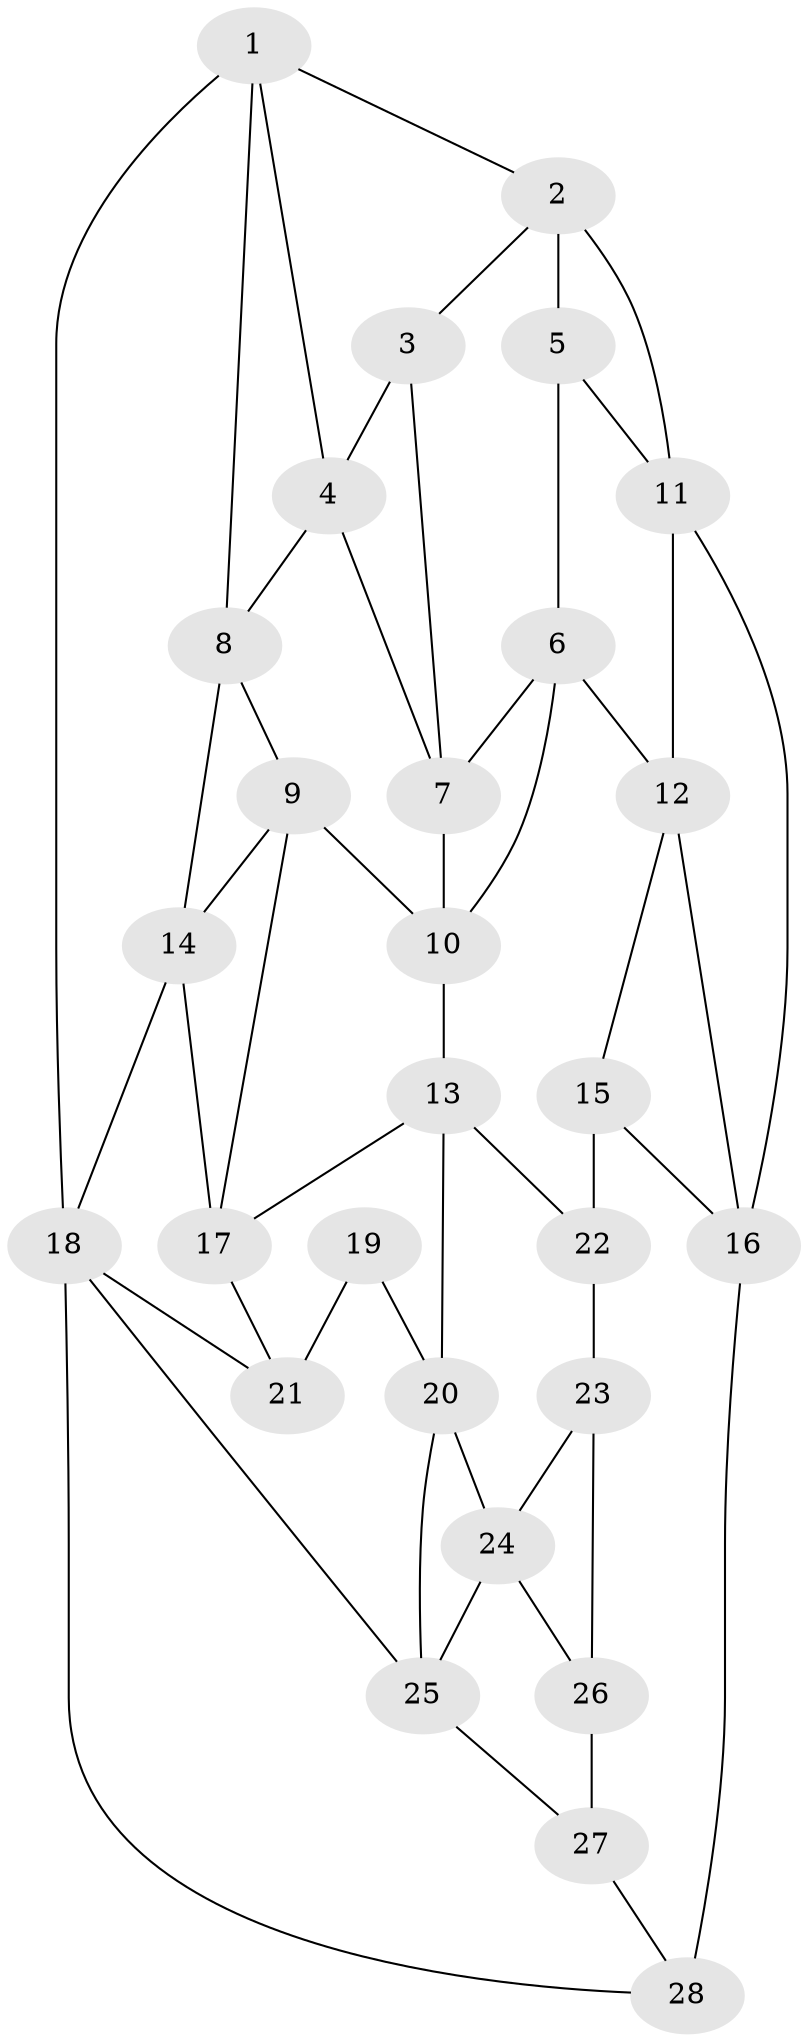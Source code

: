 // original degree distribution, {3: 0.038461538461538464, 5: 0.5, 4: 0.2692307692307692, 6: 0.19230769230769232}
// Generated by graph-tools (version 1.1) at 2025/27/03/09/25 03:27:16]
// undirected, 28 vertices, 51 edges
graph export_dot {
graph [start="1"]
  node [color=gray90,style=filled];
  1;
  2;
  3;
  4;
  5;
  6;
  7;
  8;
  9;
  10;
  11;
  12;
  13;
  14;
  15;
  16;
  17;
  18;
  19;
  20;
  21;
  22;
  23;
  24;
  25;
  26;
  27;
  28;
  1 -- 2 [weight=1.0];
  1 -- 4 [weight=1.0];
  1 -- 8 [weight=1.0];
  1 -- 18 [weight=1.0];
  2 -- 3 [weight=1.0];
  2 -- 5 [weight=2.0];
  2 -- 11 [weight=1.0];
  3 -- 4 [weight=1.0];
  3 -- 7 [weight=1.0];
  4 -- 7 [weight=1.0];
  4 -- 8 [weight=1.0];
  5 -- 6 [weight=1.0];
  5 -- 11 [weight=1.0];
  6 -- 7 [weight=1.0];
  6 -- 10 [weight=1.0];
  6 -- 12 [weight=1.0];
  7 -- 10 [weight=1.0];
  8 -- 9 [weight=1.0];
  8 -- 14 [weight=1.0];
  9 -- 10 [weight=1.0];
  9 -- 14 [weight=1.0];
  9 -- 17 [weight=1.0];
  10 -- 13 [weight=1.0];
  11 -- 12 [weight=1.0];
  11 -- 16 [weight=1.0];
  12 -- 15 [weight=1.0];
  12 -- 16 [weight=1.0];
  13 -- 17 [weight=1.0];
  13 -- 20 [weight=1.0];
  13 -- 22 [weight=1.0];
  14 -- 17 [weight=1.0];
  14 -- 18 [weight=1.0];
  15 -- 16 [weight=1.0];
  15 -- 22 [weight=2.0];
  16 -- 28 [weight=2.0];
  17 -- 21 [weight=1.0];
  18 -- 21 [weight=1.0];
  18 -- 25 [weight=1.0];
  18 -- 28 [weight=1.0];
  19 -- 20 [weight=1.0];
  19 -- 21 [weight=2.0];
  20 -- 24 [weight=1.0];
  20 -- 25 [weight=1.0];
  22 -- 23 [weight=1.0];
  23 -- 24 [weight=1.0];
  23 -- 26 [weight=1.0];
  24 -- 25 [weight=1.0];
  24 -- 26 [weight=1.0];
  25 -- 27 [weight=1.0];
  26 -- 27 [weight=2.0];
  27 -- 28 [weight=1.0];
}
